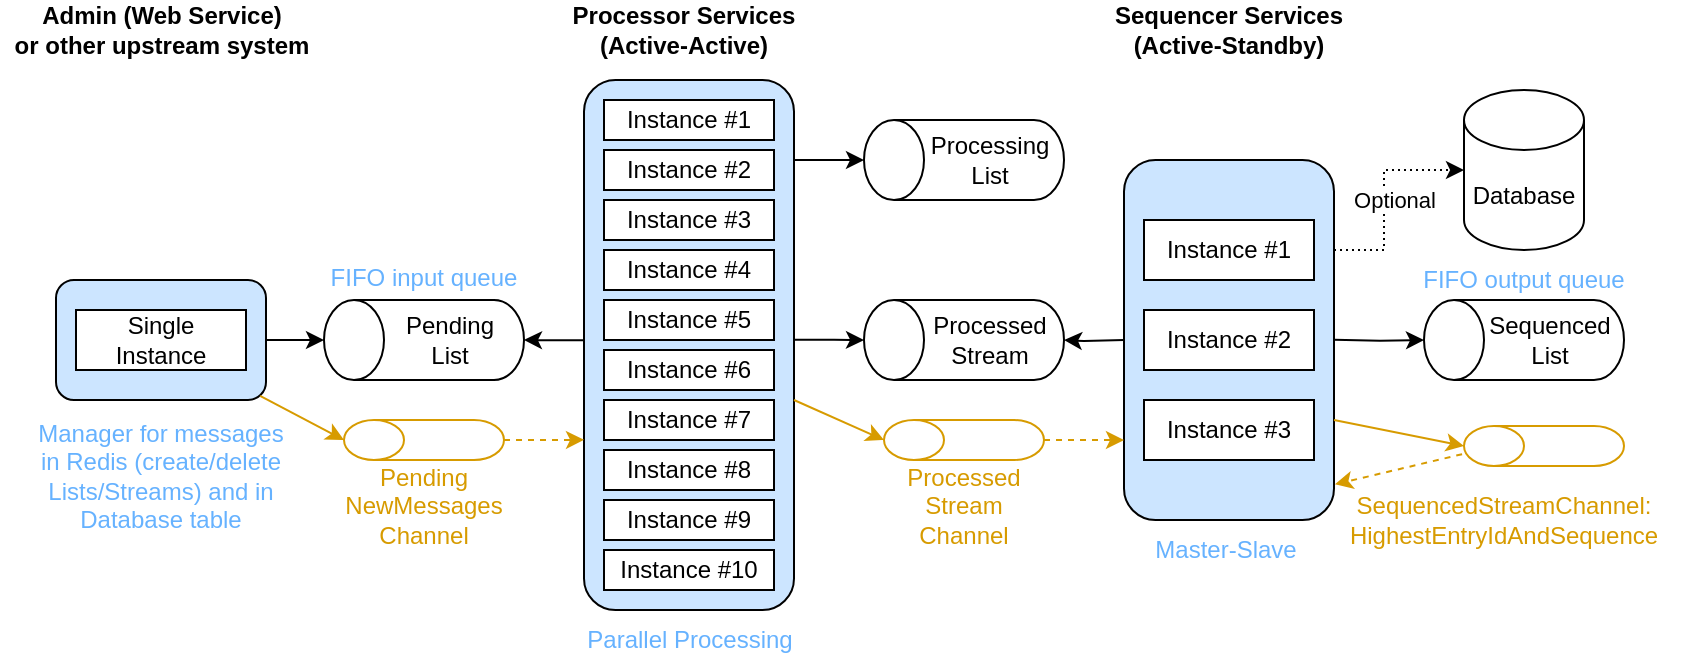 <mxfile version="24.5.2" type="device">
  <diagram name="Page-1" id="PC3V6zhVlx42TVVC7tYr">
    <mxGraphModel dx="1176" dy="647" grid="0" gridSize="10" guides="1" tooltips="1" connect="1" arrows="1" fold="1" page="1" pageScale="1" pageWidth="1100" pageHeight="850" math="0" shadow="0">
      <root>
        <mxCell id="0" />
        <mxCell id="1" parent="0" />
        <mxCell id="TyVUZQtJlwXZdlgKBtVK-18" value="" style="edgeStyle=orthogonalEdgeStyle;rounded=0;orthogonalLoop=1;jettySize=auto;html=1;exitX=1.002;exitY=0.49;exitDx=0;exitDy=0;exitPerimeter=0;" parent="1" source="TyVUZQtJlwXZdlgKBtVK-5" target="TyVUZQtJlwXZdlgKBtVK-7" edge="1">
          <mxGeometry relative="1" as="geometry" />
        </mxCell>
        <mxCell id="TyVUZQtJlwXZdlgKBtVK-5" value="" style="rounded=1;whiteSpace=wrap;html=1;fillColor=#CCE5FF;" parent="1" vertex="1">
          <mxGeometry x="320" y="60" width="105" height="265" as="geometry" />
        </mxCell>
        <mxCell id="TyVUZQtJlwXZdlgKBtVK-1" value="Instance #1" style="rounded=0;whiteSpace=wrap;html=1;" parent="1" vertex="1">
          <mxGeometry x="330" y="70" width="85" height="20" as="geometry" />
        </mxCell>
        <mxCell id="TyVUZQtJlwXZdlgKBtVK-2" value="Instance #2" style="rounded=0;whiteSpace=wrap;html=1;" parent="1" vertex="1">
          <mxGeometry x="330" y="95" width="85" height="20" as="geometry" />
        </mxCell>
        <mxCell id="TyVUZQtJlwXZdlgKBtVK-3" value="Instance #3" style="rounded=0;whiteSpace=wrap;html=1;" parent="1" vertex="1">
          <mxGeometry x="330" y="120" width="85" height="20" as="geometry" />
        </mxCell>
        <mxCell id="TyVUZQtJlwXZdlgKBtVK-17" value="" style="edgeStyle=orthogonalEdgeStyle;rounded=0;orthogonalLoop=1;jettySize=auto;html=1;exitX=0;exitY=0.491;exitDx=0;exitDy=0;exitPerimeter=0;" parent="1" source="TyVUZQtJlwXZdlgKBtVK-5" target="TyVUZQtJlwXZdlgKBtVK-4" edge="1">
          <mxGeometry relative="1" as="geometry">
            <mxPoint x="310" y="190" as="sourcePoint" />
          </mxGeometry>
        </mxCell>
        <mxCell id="TyVUZQtJlwXZdlgKBtVK-4" value="Pending&lt;br&gt;List" style="shape=cylinder3;whiteSpace=wrap;html=1;boundedLbl=1;backgroundOutline=1;size=15;direction=north;" parent="1" vertex="1">
          <mxGeometry x="190" y="170" width="100" height="40" as="geometry" />
        </mxCell>
        <mxCell id="TyVUZQtJlwXZdlgKBtVK-6" value="Processor Services&lt;br&gt;(Active-Active)" style="text;html=1;strokeColor=none;fillColor=none;align=center;verticalAlign=middle;whiteSpace=wrap;rounded=0;fontStyle=1" parent="1" vertex="1">
          <mxGeometry x="310" y="20" width="120" height="30" as="geometry" />
        </mxCell>
        <mxCell id="TyVUZQtJlwXZdlgKBtVK-7" value="Processed&lt;br&gt;Stream" style="shape=cylinder3;whiteSpace=wrap;html=1;boundedLbl=1;backgroundOutline=1;size=15;direction=north;" parent="1" vertex="1">
          <mxGeometry x="460" y="170" width="100" height="40" as="geometry" />
        </mxCell>
        <mxCell id="TyVUZQtJlwXZdlgKBtVK-20" value="" style="edgeStyle=orthogonalEdgeStyle;rounded=0;orthogonalLoop=1;jettySize=auto;html=1;entryX=0;entryY=0.5;entryDx=0;entryDy=0;entryPerimeter=0;dashed=1;dashPattern=1 2;exitX=1;exitY=0.25;exitDx=0;exitDy=0;" parent="1" source="TyVUZQtJlwXZdlgKBtVK-8" target="TyVUZQtJlwXZdlgKBtVK-14" edge="1">
          <mxGeometry relative="1" as="geometry">
            <Array as="points">
              <mxPoint x="720" y="145" />
              <mxPoint x="720" y="105" />
            </Array>
            <mxPoint x="696" y="125" as="sourcePoint" />
          </mxGeometry>
        </mxCell>
        <mxCell id="Qf5dwaaXLrHv1M70qogi-1" value="Optional" style="edgeLabel;html=1;align=center;verticalAlign=middle;resizable=0;points=[];" parent="TyVUZQtJlwXZdlgKBtVK-20" vertex="1" connectable="0">
          <mxGeometry x="0.095" y="1" relative="1" as="geometry">
            <mxPoint x="6" y="7.6" as="offset" />
          </mxGeometry>
        </mxCell>
        <mxCell id="TyVUZQtJlwXZdlgKBtVK-8" value="" style="rounded=1;whiteSpace=wrap;html=1;fillColor=#CCE5FF;" parent="1" vertex="1">
          <mxGeometry x="590" y="100" width="105" height="180" as="geometry" />
        </mxCell>
        <mxCell id="TyVUZQtJlwXZdlgKBtVK-19" value="" style="edgeStyle=orthogonalEdgeStyle;rounded=0;orthogonalLoop=1;jettySize=auto;html=1;" parent="1" target="TyVUZQtJlwXZdlgKBtVK-7" edge="1">
          <mxGeometry relative="1" as="geometry">
            <mxPoint x="590" y="190" as="sourcePoint" />
          </mxGeometry>
        </mxCell>
        <mxCell id="TyVUZQtJlwXZdlgKBtVK-14" value="Database" style="shape=cylinder3;whiteSpace=wrap;html=1;boundedLbl=1;backgroundOutline=1;size=15;" parent="1" vertex="1">
          <mxGeometry x="760" y="65" width="60" height="80" as="geometry" />
        </mxCell>
        <mxCell id="TyVUZQtJlwXZdlgKBtVK-16" value="Sequencer Services&lt;br&gt;(Active-Standby)" style="text;html=1;strokeColor=none;fillColor=none;align=center;verticalAlign=middle;whiteSpace=wrap;rounded=0;fontStyle=1" parent="1" vertex="1">
          <mxGeometry x="582.25" y="20" width="120.5" height="30" as="geometry" />
        </mxCell>
        <mxCell id="TyVUZQtJlwXZdlgKBtVK-23" value="&lt;font color=&quot;#66b2ff&quot;&gt;Master-Slave&lt;/font&gt;" style="text;html=1;align=center;verticalAlign=middle;whiteSpace=wrap;rounded=0;" parent="1" vertex="1">
          <mxGeometry x="585.5" y="280" width="109.5" height="30" as="geometry" />
        </mxCell>
        <mxCell id="TyVUZQtJlwXZdlgKBtVK-25" value="&lt;font color=&quot;#66b2ff&quot;&gt;Parallel Processing&lt;/font&gt;" style="text;html=1;align=center;verticalAlign=middle;whiteSpace=wrap;rounded=0;" parent="1" vertex="1">
          <mxGeometry x="317.5" y="325" width="110" height="30" as="geometry" />
        </mxCell>
        <mxCell id="Qf5dwaaXLrHv1M70qogi-11" value="" style="edgeStyle=orthogonalEdgeStyle;rounded=0;orthogonalLoop=1;jettySize=auto;html=1;" parent="1" source="Qf5dwaaXLrHv1M70qogi-2" target="TyVUZQtJlwXZdlgKBtVK-4" edge="1">
          <mxGeometry relative="1" as="geometry" />
        </mxCell>
        <mxCell id="Qf5dwaaXLrHv1M70qogi-2" value="" style="rounded=1;whiteSpace=wrap;html=1;fillColor=#CCE5FF;" parent="1" vertex="1">
          <mxGeometry x="56" y="160" width="105" height="60" as="geometry" />
        </mxCell>
        <mxCell id="Qf5dwaaXLrHv1M70qogi-3" value="Single&lt;br&gt;Instance" style="rounded=0;whiteSpace=wrap;html=1;" parent="1" vertex="1">
          <mxGeometry x="66" y="175" width="85" height="30" as="geometry" />
        </mxCell>
        <mxCell id="Qf5dwaaXLrHv1M70qogi-4" value="Admin (Web Service)&lt;br&gt;or other upstream system" style="text;html=1;strokeColor=none;fillColor=none;align=center;verticalAlign=middle;whiteSpace=wrap;rounded=0;fontStyle=1" parent="1" vertex="1">
          <mxGeometry x="28.5" y="20" width="160" height="30" as="geometry" />
        </mxCell>
        <mxCell id="Qf5dwaaXLrHv1M70qogi-5" value="Instance #4" style="rounded=0;whiteSpace=wrap;html=1;" parent="1" vertex="1">
          <mxGeometry x="330" y="145" width="85" height="20" as="geometry" />
        </mxCell>
        <mxCell id="Qf5dwaaXLrHv1M70qogi-6" value="Instance #5" style="rounded=0;whiteSpace=wrap;html=1;" parent="1" vertex="1">
          <mxGeometry x="330" y="170" width="85" height="20" as="geometry" />
        </mxCell>
        <mxCell id="Qf5dwaaXLrHv1M70qogi-7" value="Instance #6" style="rounded=0;whiteSpace=wrap;html=1;" parent="1" vertex="1">
          <mxGeometry x="330" y="195" width="85" height="20" as="geometry" />
        </mxCell>
        <mxCell id="Qf5dwaaXLrHv1M70qogi-8" value="Instance #7" style="rounded=0;whiteSpace=wrap;html=1;" parent="1" vertex="1">
          <mxGeometry x="330" y="220" width="85" height="20" as="geometry" />
        </mxCell>
        <mxCell id="Qf5dwaaXLrHv1M70qogi-9" value="Instance #8" style="rounded=0;whiteSpace=wrap;html=1;" parent="1" vertex="1">
          <mxGeometry x="330" y="245" width="85" height="20" as="geometry" />
        </mxCell>
        <mxCell id="Qf5dwaaXLrHv1M70qogi-10" value="Instance #9" style="rounded=0;whiteSpace=wrap;html=1;" parent="1" vertex="1">
          <mxGeometry x="330" y="270" width="85" height="20" as="geometry" />
        </mxCell>
        <mxCell id="Qf5dwaaXLrHv1M70qogi-12" value="Instance #10" style="rounded=0;whiteSpace=wrap;html=1;" parent="1" vertex="1">
          <mxGeometry x="330" y="295" width="85" height="20" as="geometry" />
        </mxCell>
        <mxCell id="Qf5dwaaXLrHv1M70qogi-13" value="&lt;font&gt;Manager for messages in Redis (create/delete Lists/Streams) and in Database table&lt;br&gt;&lt;/font&gt;" style="text;html=1;align=center;verticalAlign=middle;whiteSpace=wrap;rounded=0;fontColor=#66B2FF;" parent="1" vertex="1">
          <mxGeometry x="44" y="220" width="129" height="75" as="geometry" />
        </mxCell>
        <mxCell id="Qf5dwaaXLrHv1M70qogi-16" value="" style="shape=cylinder3;whiteSpace=wrap;html=1;boundedLbl=1;backgroundOutline=1;size=15;flipH=0;direction=north;strokeColor=#d79b00;fillColor=none;" parent="1" vertex="1">
          <mxGeometry x="200" y="230" width="80" height="20" as="geometry" />
        </mxCell>
        <mxCell id="Qf5dwaaXLrHv1M70qogi-17" value="Pending&lt;br&gt;NewMessages&lt;br&gt;Channel" style="text;html=1;align=center;verticalAlign=middle;whiteSpace=wrap;rounded=0;fontColor=#D79B00;" parent="1" vertex="1">
          <mxGeometry x="200" y="255" width="80" height="35" as="geometry" />
        </mxCell>
        <mxCell id="Qf5dwaaXLrHv1M70qogi-19" value="" style="endArrow=classic;html=1;exitX=0.972;exitY=0.966;exitDx=0;exitDy=0;entryX=0.5;entryY=0;entryDx=0;entryDy=0;entryPerimeter=0;exitPerimeter=0;fillColor=#ffe6cc;strokeColor=#d79b00;" parent="1" source="Qf5dwaaXLrHv1M70qogi-2" target="Qf5dwaaXLrHv1M70qogi-16" edge="1">
          <mxGeometry width="50" height="50" relative="1" as="geometry">
            <mxPoint x="520" y="50" as="sourcePoint" />
            <mxPoint x="570" as="targetPoint" />
          </mxGeometry>
        </mxCell>
        <mxCell id="Qf5dwaaXLrHv1M70qogi-20" value="" style="edgeStyle=orthogonalEdgeStyle;rounded=0;orthogonalLoop=1;jettySize=auto;html=1;exitX=0.5;exitY=1;exitDx=0;exitDy=0;exitPerimeter=0;entryX=0;entryY=0.679;entryDx=0;entryDy=0;entryPerimeter=0;fillColor=#ffe6cc;strokeColor=#d79b00;dashed=1;" parent="1" source="Qf5dwaaXLrHv1M70qogi-16" target="TyVUZQtJlwXZdlgKBtVK-5" edge="1">
          <mxGeometry relative="1" as="geometry">
            <mxPoint x="290" y="200" as="sourcePoint" />
            <mxPoint x="330" y="200.115" as="targetPoint" />
          </mxGeometry>
        </mxCell>
        <mxCell id="Qf5dwaaXLrHv1M70qogi-21" value="&lt;font color=&quot;#66b2ff&quot;&gt;FIFO input queue&lt;/font&gt;" style="text;html=1;strokeColor=none;fillColor=none;align=center;verticalAlign=middle;whiteSpace=wrap;rounded=0;fontColor=#D79B00;" parent="1" vertex="1">
          <mxGeometry x="190" y="152.5" width="100" height="12.5" as="geometry" />
        </mxCell>
        <mxCell id="Qf5dwaaXLrHv1M70qogi-23" value="" style="edgeStyle=orthogonalEdgeStyle;rounded=0;orthogonalLoop=1;jettySize=auto;html=1;fontColor=#66B2FF;startArrow=classic;startFill=1;endArrow=none;endFill=0;" parent="1" source="Qf5dwaaXLrHv1M70qogi-22" edge="1">
          <mxGeometry relative="1" as="geometry">
            <mxPoint x="425" y="100" as="targetPoint" />
          </mxGeometry>
        </mxCell>
        <mxCell id="Qf5dwaaXLrHv1M70qogi-22" value="Processing&lt;br&gt;List" style="shape=cylinder3;whiteSpace=wrap;html=1;boundedLbl=1;backgroundOutline=1;size=15;direction=north;" parent="1" vertex="1">
          <mxGeometry x="460" y="80" width="100" height="40" as="geometry" />
        </mxCell>
        <mxCell id="Qf5dwaaXLrHv1M70qogi-25" value="&lt;font color=&quot;#66b2ff&quot;&gt;FIFO output queue&lt;/font&gt;" style="text;html=1;strokeColor=none;fillColor=none;align=center;verticalAlign=middle;whiteSpace=wrap;rounded=0;fontColor=#D79B00;" parent="1" vertex="1">
          <mxGeometry x="735" y="150" width="110" height="20" as="geometry" />
        </mxCell>
        <mxCell id="Qf5dwaaXLrHv1M70qogi-26" value="Sequenced&lt;br&gt;List" style="shape=cylinder3;whiteSpace=wrap;html=1;boundedLbl=1;backgroundOutline=1;size=15;direction=north;" parent="1" vertex="1">
          <mxGeometry x="740" y="170" width="100" height="40" as="geometry" />
        </mxCell>
        <mxCell id="Qf5dwaaXLrHv1M70qogi-28" value="Instance #1" style="rounded=0;whiteSpace=wrap;html=1;" parent="1" vertex="1">
          <mxGeometry x="600" y="130" width="85" height="30" as="geometry" />
        </mxCell>
        <mxCell id="Qf5dwaaXLrHv1M70qogi-29" value="Instance #2" style="rounded=0;whiteSpace=wrap;html=1;" parent="1" vertex="1">
          <mxGeometry x="600" y="175" width="85" height="30" as="geometry" />
        </mxCell>
        <mxCell id="Qf5dwaaXLrHv1M70qogi-30" value="Instance #3" style="rounded=0;whiteSpace=wrap;html=1;" parent="1" vertex="1">
          <mxGeometry x="600" y="220" width="85" height="30" as="geometry" />
        </mxCell>
        <mxCell id="Qf5dwaaXLrHv1M70qogi-31" value="" style="shape=cylinder3;whiteSpace=wrap;html=1;boundedLbl=1;backgroundOutline=1;size=15;flipH=0;direction=north;strokeColor=#d79b00;fillColor=none;" parent="1" vertex="1">
          <mxGeometry x="470" y="230" width="80" height="20" as="geometry" />
        </mxCell>
        <mxCell id="Qf5dwaaXLrHv1M70qogi-32" value="" style="endArrow=classic;html=1;exitX=0.972;exitY=0.966;exitDx=0;exitDy=0;entryX=0.5;entryY=0;entryDx=0;entryDy=0;entryPerimeter=0;exitPerimeter=0;fillColor=#ffe6cc;strokeColor=#d79b00;" parent="1" target="Qf5dwaaXLrHv1M70qogi-31" edge="1">
          <mxGeometry width="50" height="50" relative="1" as="geometry">
            <mxPoint x="425.0" y="220.0" as="sourcePoint" />
            <mxPoint x="836.94" y="2.04" as="targetPoint" />
          </mxGeometry>
        </mxCell>
        <mxCell id="Qf5dwaaXLrHv1M70qogi-33" value="" style="edgeStyle=orthogonalEdgeStyle;rounded=0;orthogonalLoop=1;jettySize=auto;html=1;entryX=0.5;entryY=1;entryDx=0;entryDy=0;entryPerimeter=0;fillColor=#ffe6cc;strokeColor=#d79b00;exitX=0.5;exitY=1;exitDx=0;exitDy=0;exitPerimeter=0;dashed=1;" parent="1" source="Qf5dwaaXLrHv1M70qogi-31" edge="1">
          <mxGeometry relative="1" as="geometry">
            <mxPoint x="556.94" y="202.04" as="sourcePoint" />
            <mxPoint x="590" y="240" as="targetPoint" />
            <Array as="points">
              <mxPoint x="590" y="240" />
            </Array>
          </mxGeometry>
        </mxCell>
        <mxCell id="Qf5dwaaXLrHv1M70qogi-34" value="Processed&lt;br&gt;Stream&lt;br&gt;Channel" style="text;html=1;align=center;verticalAlign=middle;whiteSpace=wrap;rounded=0;fontColor=#D79B00;" parent="1" vertex="1">
          <mxGeometry x="470" y="255" width="80" height="35" as="geometry" />
        </mxCell>
        <mxCell id="Qf5dwaaXLrHv1M70qogi-35" value="" style="shape=cylinder3;whiteSpace=wrap;html=1;boundedLbl=1;backgroundOutline=1;size=15;flipH=0;direction=north;strokeColor=#d79b00;fillColor=none;" parent="1" vertex="1">
          <mxGeometry x="760" y="233" width="80" height="20" as="geometry" />
        </mxCell>
        <mxCell id="Qf5dwaaXLrHv1M70qogi-36" value="" style="endArrow=classic;html=1;exitX=0.972;exitY=0.966;exitDx=0;exitDy=0;entryX=0.5;entryY=0;entryDx=0;entryDy=0;entryPerimeter=0;exitPerimeter=0;fillColor=#ffe6cc;strokeColor=#d79b00;" parent="1" target="Qf5dwaaXLrHv1M70qogi-35" edge="1">
          <mxGeometry width="50" height="50" relative="1" as="geometry">
            <mxPoint x="695" y="230" as="sourcePoint" />
            <mxPoint x="1106.94" y="12.04" as="targetPoint" />
          </mxGeometry>
        </mxCell>
        <mxCell id="Qf5dwaaXLrHv1M70qogi-37" value="" style="rounded=0;orthogonalLoop=1;jettySize=auto;html=1;entryX=0.055;entryY=-0.009;entryDx=0;entryDy=0;entryPerimeter=0;fillColor=#ffe6cc;strokeColor=#d79b00;exitX=0.295;exitY=-0.012;exitDx=0;exitDy=0;exitPerimeter=0;dashed=1;" parent="1" source="Qf5dwaaXLrHv1M70qogi-35" target="Qf5dwaaXLrHv1M70qogi-38" edge="1">
          <mxGeometry relative="1" as="geometry">
            <mxPoint x="826.94" y="212.04" as="sourcePoint" />
            <mxPoint x="695.84" y="272.02" as="targetPoint" />
          </mxGeometry>
        </mxCell>
        <mxCell id="Qf5dwaaXLrHv1M70qogi-38" value="SequencedStreamChannel:&lt;br&gt;HighestEntryIdAndSequence" style="text;html=1;align=center;verticalAlign=middle;whiteSpace=wrap;rounded=0;fontColor=#D79B00;" parent="1" vertex="1">
          <mxGeometry x="685" y="262.5" width="190" height="35" as="geometry" />
        </mxCell>
        <mxCell id="Qf5dwaaXLrHv1M70qogi-39" style="edgeStyle=none;rounded=0;orthogonalLoop=1;jettySize=auto;html=1;exitX=0.5;exitY=1;exitDx=0;exitDy=0;dashed=1;startArrow=classic;startFill=1;endArrow=none;endFill=0;fontColor=#66B2FF;" parent="1" source="Qf5dwaaXLrHv1M70qogi-38" target="Qf5dwaaXLrHv1M70qogi-38" edge="1">
          <mxGeometry relative="1" as="geometry" />
        </mxCell>
        <mxCell id="Qf5dwaaXLrHv1M70qogi-40" value="" style="edgeStyle=orthogonalEdgeStyle;rounded=0;orthogonalLoop=1;jettySize=auto;html=1;exitX=1.002;exitY=0.49;exitDx=0;exitDy=0;exitPerimeter=0;entryX=0.5;entryY=0;entryDx=0;entryDy=0;entryPerimeter=0;" parent="1" target="Qf5dwaaXLrHv1M70qogi-26" edge="1">
          <mxGeometry relative="1" as="geometry">
            <mxPoint x="695" y="189.85" as="sourcePoint" />
            <mxPoint x="729.79" y="190" as="targetPoint" />
          </mxGeometry>
        </mxCell>
      </root>
    </mxGraphModel>
  </diagram>
</mxfile>
